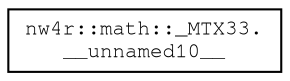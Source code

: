 digraph "Graphical Class Hierarchy"
{
 // LATEX_PDF_SIZE
  edge [fontname="FreeMono",fontsize="10",labelfontname="FreeMono",labelfontsize="10"];
  node [fontname="FreeMono",fontsize="10",shape=record];
  rankdir="LR";
  Node0 [label="nw4r::math::_MTX33.\l__unnamed10__",height=0.2,width=0.4,color="black", fillcolor="white", style="filled",URL="$unionnw4r_1_1math_1_1___m_t_x33_8____unnamed10____.html",tooltip=" "];
}
